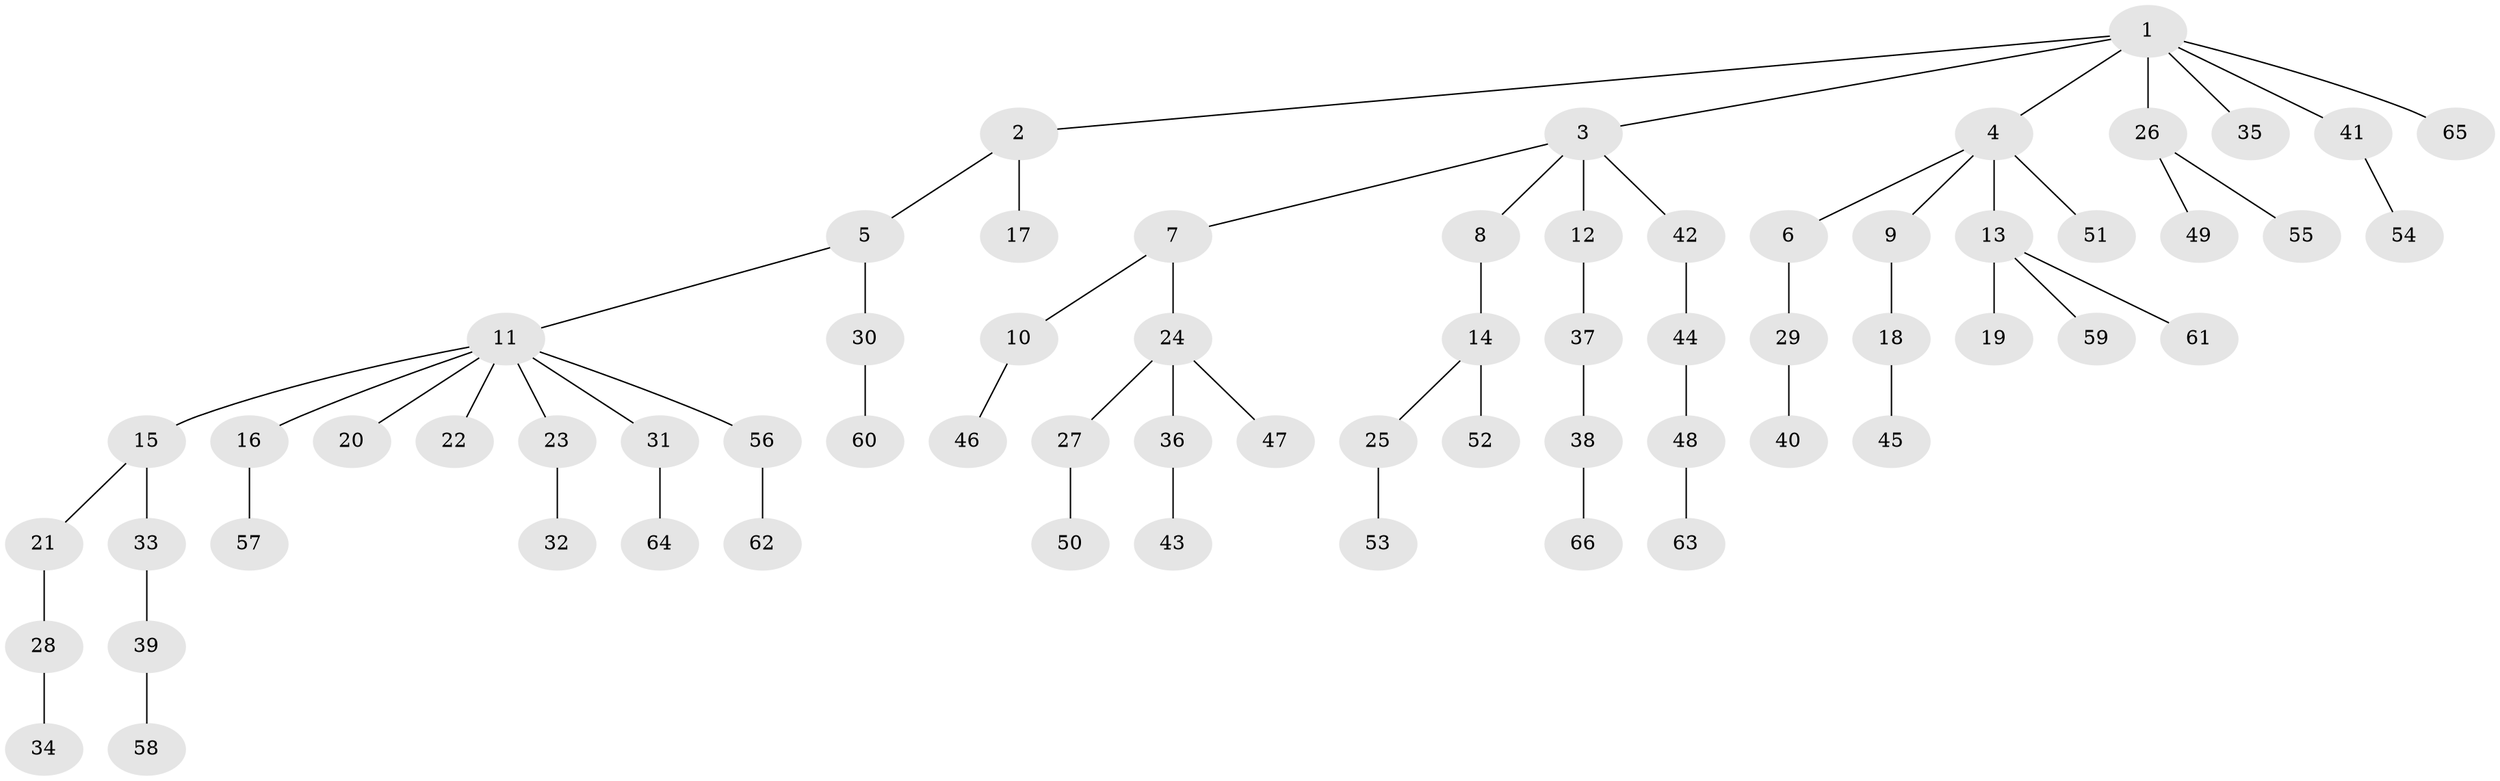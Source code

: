 // Generated by graph-tools (version 1.1) at 2025/26/03/09/25 03:26:27]
// undirected, 66 vertices, 65 edges
graph export_dot {
graph [start="1"]
  node [color=gray90,style=filled];
  1;
  2;
  3;
  4;
  5;
  6;
  7;
  8;
  9;
  10;
  11;
  12;
  13;
  14;
  15;
  16;
  17;
  18;
  19;
  20;
  21;
  22;
  23;
  24;
  25;
  26;
  27;
  28;
  29;
  30;
  31;
  32;
  33;
  34;
  35;
  36;
  37;
  38;
  39;
  40;
  41;
  42;
  43;
  44;
  45;
  46;
  47;
  48;
  49;
  50;
  51;
  52;
  53;
  54;
  55;
  56;
  57;
  58;
  59;
  60;
  61;
  62;
  63;
  64;
  65;
  66;
  1 -- 2;
  1 -- 3;
  1 -- 4;
  1 -- 26;
  1 -- 35;
  1 -- 41;
  1 -- 65;
  2 -- 5;
  2 -- 17;
  3 -- 7;
  3 -- 8;
  3 -- 12;
  3 -- 42;
  4 -- 6;
  4 -- 9;
  4 -- 13;
  4 -- 51;
  5 -- 11;
  5 -- 30;
  6 -- 29;
  7 -- 10;
  7 -- 24;
  8 -- 14;
  9 -- 18;
  10 -- 46;
  11 -- 15;
  11 -- 16;
  11 -- 20;
  11 -- 22;
  11 -- 23;
  11 -- 31;
  11 -- 56;
  12 -- 37;
  13 -- 19;
  13 -- 59;
  13 -- 61;
  14 -- 25;
  14 -- 52;
  15 -- 21;
  15 -- 33;
  16 -- 57;
  18 -- 45;
  21 -- 28;
  23 -- 32;
  24 -- 27;
  24 -- 36;
  24 -- 47;
  25 -- 53;
  26 -- 49;
  26 -- 55;
  27 -- 50;
  28 -- 34;
  29 -- 40;
  30 -- 60;
  31 -- 64;
  33 -- 39;
  36 -- 43;
  37 -- 38;
  38 -- 66;
  39 -- 58;
  41 -- 54;
  42 -- 44;
  44 -- 48;
  48 -- 63;
  56 -- 62;
}
